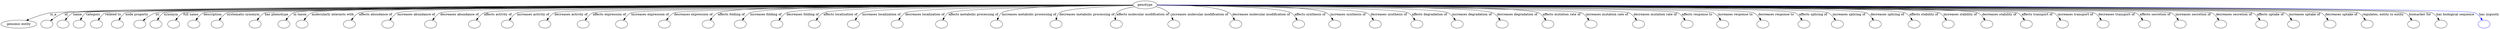 digraph {
	graph [bb="0,0,8994.5,122"];
	node [label="\N"];
	genotype	 [height=0.5,
		label=genotype,
		pos="4173.9,104",
		width=1.1812];
	"genomic entity"	 [height=0.5,
		pos="62.909,18",
		width=1.7475];
	genotype -> "genomic entity"	 [label=is_a,
		lp="215.18,61",
		pos="e,96.105,33.373 4131.2,103.81 3709.4,101.91 305.22,86.068 203.36,68 169.39,61.975 132.72,48.671 105.37,37.299"];
	id	 [color=black,
		height=0.5,
		label="",
		pos="170.91,18",
		width=0.75];
	genotype -> id	 [color=black,
		label=id,
		lp="271.35,61",
		pos="e,189.27,31.207 4131.2,103.89 3712.9,102.77 363.68,93.066 265.02,68 240.89,61.871 216.13,48.373 198.07,36.945",
		style=solid];
	name	 [color=black,
		height=0.5,
		label="",
		pos="242.91,18",
		width=0.75];
	genotype -> name	 [color=black,
		label=name,
		lp="319.07,61",
		pos="e,256.52,33.984 4131.3,103.8 3712.9,101.8 350.96,85.25 303.59,68 288.52,62.512 274.5,51.531 263.75,41.254",
		style=solid];
	category	 [color=black,
		height=0.5,
		label="",
		pos="314.91,18",
		width=0.75];
	genotype -> category	 [color=black,
		label=category,
		lp="380.01,61",
		pos="e,323.74,35.311 4131.2,103.85 3715.4,102.33 400.52,89.524 355.72,68 344.89,62.799 335.98,53.188 329.27,43.772",
		style=solid];
	"related to"	 [color=black,
		height=0.5,
		label="",
		pos="386.91,18",
		width=0.75];
	genotype -> "related to"	 [color=black,
		label="related to",
		lp="451.14,61",
		pos="e,394.69,35.27 4131.4,103.85 3720.2,102.38 467.97,90.019 424.44,68 414.16,62.803 405.96,53.326 399.87,44.009",
		style=solid];
	"node property"	 [color=black,
		height=0.5,
		label="",
		pos="458.91,18",
		width=0.75];
	genotype -> "node property"	 [color=black,
		label="node property",
		lp="536.98,61",
		pos="e,467.12,35.286 4131.2,103.84 3724.1,102.26 540.59,89.216 497.77,68 487.32,62.822 478.85,53.349 472.53,44.029",
		style=solid];
	iri	 [color=black,
		height=0.5,
		label="",
		pos="530.91,18",
		width=0.75];
	genotype -> iri	 [color=black,
		label=iri,
		lp="616.13,61",
		pos="e,547.31,32.352 4131.3,103.9 3734.3,102.89 698.18,94.324 609.47,68 589.64,62.118 570.02,49.633 555.34,38.611",
		style=solid];
	synonym	 [color=black,
		height=0.5,
		label="",
		pos="602.91,18",
		width=0.75];
	genotype -> synonym	 [color=black,
		label=synonym,
		lp="669.58,61",
		pos="e,611.7,35.306 4131.4,103.81 3734,102.05 684.86,87.902 643.57,68 632.77,62.793 623.88,53.181 617.2,43.765",
		style=solid];
	"full name"	 [color=black,
		height=0.5,
		label="",
		pos="674.91,18",
		width=0.75];
	genotype -> "full name"	 [color=black,
		label="full name",
		lp="743.54,61",
		pos="e,684.04,35.317 4131.4,103.8 3738.5,101.94 757.18,87.219 716.65,68 705.7,62.807 696.6,53.197 689.72,43.779",
		style=solid];
	description	 [color=black,
		height=0.5,
		label="",
		pos="746.91,18",
		width=0.75];
	genotype -> description	 [color=black,
		label=description,
		lp="824.01,61",
		pos="e,756.98,34.86 4131.4,103.78 3743.5,101.74 832.73,85.872 792.7,68 780.9,62.729 770.79,52.778 763.1,43.133",
		style=solid];
	"systematic synonym"	 [color=black,
		height=0.5,
		label="",
		pos="831.91,18",
		width=0.75];
	genotype -> "systematic synonym"	 [color=black,
		label="systematic synonym",
		lp="935.88,61",
		pos="e,842.07,34.862 4131.3,103.77 3748.5,101.64 916.97,85.351 877.97,68 866.13,62.73 855.97,52.78 848.23,43.134",
		style=solid];
	"has phenotype"	 [color=black,
		height=0.5,
		label="",
		pos="968.91,18",
		width=0.75];
	genotype -> "has phenotype"	 [color=black,
		label="has phenotype",
		lp="1055.1,61",
		pos="e,978.9,34.855 4131.2,103.99 3759.9,103.82 1088.9,101.43 1014.4,68 1002.7,62.721 992.62,52.769 984.98,43.125",
		style=solid];
	"in taxon"	 [color=black,
		height=0.5,
		label="",
		pos="1069.9,18",
		width=0.75];
	genotype -> "in taxon"	 [color=black,
		label="in taxon",
		lp="1141.7,61",
		pos="e,1080.8,34.878 4131.2,103.95 3766.8,103.5 1190.9,99.161 1118.4,68 1106.1,62.699 1095.3,52.603 1087.1,42.863",
		style=solid];
	"molecularly interacts with"	 [color=black,
		height=0.5,
		label="",
		pos="1141.9,18",
		width=0.75];
	genotype -> "molecularly interacts with"	 [color=black,
		label="molecularly interacts with",
		lp="1259,61",
		pos="e,1151.7,35.331 4131.3,103.97 3771.7,103.65 1255.7,100.24 1185.7,68 1174.4,62.772 1164.8,53.021 1157.5,43.509",
		style=solid];
	"affects abundance of"	 [color=black,
		height=0.5,
		label="",
		pos="1308.9,18",
		width=0.75];
	genotype -> "affects abundance of"	 [color=black,
		label="affects abundance of",
		lp="1413.7,61",
		pos="e,1319.2,34.856 4131.3,103.92 3783.4,103.22 1421.6,97.416 1355.3,68 1343.4,62.724 1333.2,52.772 1325.4,43.127",
		style=solid];
	"increases abundance of"	 [color=black,
		height=0.5,
		label="",
		pos="1447.9,18",
		width=0.75];
	genotype -> "increases abundance of"	 [color=black,
		label="increases abundance of",
		lp="1559.8,61",
		pos="e,1458.1,34.851 4131.3,103.89 3793.1,103 1556.9,96.013 1494.1,68 1482.2,62.717 1472.1,52.764 1464.3,43.121",
		style=solid];
	"decreases abundance of"	 [color=black,
		height=0.5,
		label="",
		pos="1600.9,18",
		width=0.75];
	genotype -> "decreases abundance of"	 [color=black,
		label="decreases abundance of",
		lp="1713,61",
		pos="e,1611,34.845 4131.4,103.86 3804.8,102.74 1705.8,94.482 1646.8,68 1635,62.708 1624.8,52.754 1617.1,43.112",
		style=solid];
	"affects activity of"	 [color=black,
		height=0.5,
		label="",
		pos="1755.9,18",
		width=0.75];
	genotype -> "affects activity of"	 [color=black,
		label="affects activity of",
		lp="1851.8,61",
		pos="e,1766.1,34.844 4131.3,103.82 3816.1,102.41 1857.5,92.676 1802.2,68 1790.3,62.708 1780.1,52.754 1772.3,43.112",
		style=solid];
	"increases activity of"	 [color=black,
		height=0.5,
		label="",
		pos="1876.9,18",
		width=0.75];
	genotype -> "increases activity of"	 [color=black,
		label="increases activity of",
		lp="1979.9,61",
		pos="e,1887.1,34.838 4131,103.78 3824.4,102.16 1975.3,91.448 1923,68 1911.1,62.7 1901,52.745 1893.2,43.104",
		style=solid];
	"decreases activity of"	 [color=black,
		height=0.5,
		label="",
		pos="2011.9,18",
		width=0.75];
	genotype -> "decreases activity of"	 [color=black,
		label="decreases activity of",
		lp="2115,61",
		pos="e,2022,34.831 4131.3,103.74 3836.1,101.89 2106.7,90.098 2057.6,68 2045.9,62.691 2035.8,52.734 2028.1,43.095",
		style=solid];
	"affects expression of"	 [color=black,
		height=0.5,
		label="",
		pos="2148.9,18",
		width=0.75];
	genotype -> "affects expression of"	 [color=black,
		label="affects expression of",
		lp="2252.7,61",
		pos="e,2158.9,34.823 4131.3,103.69 3847.5,101.58 2240,88.712 2194.3,68 2182.6,62.68 2172.6,52.722 2164.9,43.085",
		style=solid];
	"increases expression of"	 [color=black,
		height=0.5,
		label="",
		pos="2287.9,18",
		width=0.75];
	genotype -> "increases expression of"	 [color=black,
		label="increases expression of",
		lp="2398.8,61",
		pos="e,2297.8,34.815 4131.3,103.63 3859.2,101.23 2375.3,87.274 2333.1,68 2321.4,62.669 2311.4,52.71 2303.8,43.074",
		style=solid];
	"decreases expression of"	 [color=black,
		height=0.5,
		label="",
		pos="2440.9,18",
		width=0.75];
	genotype -> "decreases expression of"	 [color=black,
		label="decreases expression of",
		lp="2552,61",
		pos="e,2450.7,34.804 4131.1,103.56 3872.2,100.81 2524.3,85.694 2485.7,68 2474.1,62.655 2464.2,52.694 2456.7,43.061",
		style=solid];
	"affects folding of"	 [color=black,
		height=0.5,
		label="",
		pos="2595.9,18",
		width=0.75];
	genotype -> "affects folding of"	 [color=black,
		label="affects folding of",
		lp="2688,61",
		pos="e,2605.7,35.279 4131.1,103.47 3886.5,100.37 2674.5,84.225 2639.7,68 2628.4,62.707 2618.8,52.946 2611.5,43.444",
		style=solid];
	"increases folding of"	 [color=black,
		height=0.5,
		label="",
		pos="2714.9,18",
		width=0.75];
	genotype -> "increases folding of"	 [color=black,
		label="increases folding of",
		lp="2814.1,61",
		pos="e,2724.7,35.268 4131.4,103.88 3902.2,103.11 2822.1,97.912 2758.5,68 2747.3,62.747 2737.9,53.127 2730.7,43.718",
		style=solid];
	"decreases folding of"	 [color=black,
		height=0.5,
		label="",
		pos="2847.9,18",
		width=0.75];
	genotype -> "decreases folding of"	 [color=black,
		label="decreases folding of",
		lp="2948.3,61",
		pos="e,2857.6,35.253 4131.2,103.77 3914.8,102.46 2948.4,95.113 2891.2,68 2880.1,62.728 2870.7,53.106 2863.5,43.7",
		style=solid];
	"affects localization of"	 [color=black,
		height=0.5,
		label="",
		pos="2983.9,18",
		width=0.75];
	genotype -> "affects localization of"	 [color=black,
		label="affects localization of",
		lp="3086.4,61",
		pos="e,2993.2,35.227 4131.4,103.64 3929.6,101.79 3076.5,92.557 3025.9,68 3015,62.695 3005.8,53.067 2998.9,43.666",
		style=solid];
	"increases localization of"	 [color=black,
		height=0.5,
		label="",
		pos="3127.9,18",
		width=0.75];
	genotype -> "increases localization of"	 [color=black,
		label="increases localization of",
		lp="3236.5,61",
		pos="e,3136.8,35.195 4131.2,103.45 3945.1,100.94 3212.3,89.714 3168.6,68 3157.9,62.656 3149,53.022 3142.3,43.626",
		style=solid];
	"decreases localization of"	 [color=black,
		height=0.5,
		label="",
		pos="3285.9,18",
		width=0.75];
	genotype -> "decreases localization of"	 [color=black,
		label="decreases localization of",
		lp="3393.7,61",
		pos="e,3294.3,35.638 4131.2,103.19 3963.9,99.895 3360.4,86.746 3324.3,68 3314.2,62.723 3305.9,53.414 3299.7,44.247",
		style=solid];
	"affects metabolic processing of"	 [color=black,
		height=0.5,
		label="",
		pos="3446.9,18",
		width=0.75];
	genotype -> "affects metabolic processing of"	 [color=black,
		label="affects metabolic processing of",
		lp="3567.1,61",
		pos="e,3453.4,35.53 4131.4,102.86 3984.9,98.771 3507.9,84.278 3479.6,68 3470.4,62.706 3463.3,53.644 3458.2,44.678",
		style=solid];
	"increases metabolic processing of"	 [color=black,
		height=0.5,
		label="",
		pos="3643.9,18",
		width=0.75];
	genotype -> "increases metabolic processing of"	 [color=black,
		label="increases metabolic processing of",
		lp="3764.2,61",
		pos="e,3648.2,35.833 4131.4,103.34 4016.7,101.23 3707.4,93.237 3669.4,68 3661.3,62.681 3655.7,54.018 3651.8,45.386",
		style=solid];
	"decreases metabolic processing of"	 [color=black,
		height=0.5,
		label="",
		pos="3855.9,18",
		width=0.75];
	genotype -> "decreases metabolic processing of"	 [color=black,
		label="decreases metabolic processing of",
		lp="3967.3,61",
		pos="e,3856.7,36.416 4131.8,101.53 4053.2,96.571 3890.6,84.433 3871,68 3864.6,62.593 3860.8,54.534 3858.7,46.457",
		style=solid];
	"affects molecular modification of"	 [color=black,
		height=0.5,
		label="",
		pos="4069.9,18",
		width=0.75];
	genotype -> "affects molecular modification of"	 [color=black,
		label="affects molecular modification of",
		lp="4164.9,61",
		pos="e,4065.6,35.774 4136.1,95.556 4110.1,88.909 4078.9,78.96 4070.9,68 4066.4,61.719 4064.9,53.729 4064.9,45.989",
		style=solid];
	"increases molecular modification of"	 [color=black,
		height=0.5,
		label="",
		pos="4278.9,18",
		width=0.75];
	genotype -> "increases molecular modification of"	 [color=black,
		label="increases molecular modification of",
		lp="4367,61",
		pos="e,4274.5,36.095 4210.5,94.715 4226.4,89.148 4244.2,80.628 4256.9,68 4263.1,61.819 4267.7,53.583 4271.1,45.583",
		style=solid];
	"decreases molecular modification of"	 [color=black,
		height=0.5,
		label="",
		pos="4501.9,18",
		width=0.75];
	genotype -> "decreases molecular modification of"	 [color=black,
		label="decreases molecular modification of",
		lp="4586.2,61",
		pos="e,4495.6,35.732 4216.6,103.3 4288.5,101.39 4429.7,94.308 4470.9,68 4479.6,62.452 4486.3,53.506 4491.1,44.704",
		style=solid];
	"affects synthesis of"	 [color=black,
		height=0.5,
		label="",
		pos="4727.9,18",
		width=0.75];
	genotype -> "affects synthesis of"	 [color=black,
		label="affects synthesis of",
		lp="4761.4,61",
		pos="e,4720.2,35.499 4216.6,103.1 4333.1,100.36 4650.9,90.86 4691.9,68 4701.6,62.614 4709.3,53.41 4715.1,44.356",
		style=solid];
	"increases synthesis of"	 [color=black,
		height=0.5,
		label="",
		pos="4857.9,18",
		width=0.75];
	genotype -> "increases synthesis of"	 [color=black,
		label="increases synthesis of",
		lp="4897.6,61",
		pos="e,4849.3,35.587 4216.5,103.65 4351.7,102.27 4765.8,95.785 4818.9,68 4829.1,62.663 4837.5,53.342 4843.8,44.183",
		style=solid];
	"decreases synthesis of"	 [color=black,
		height=0.5,
		label="",
		pos="5001.9,18",
		width=0.75];
	genotype -> "decreases synthesis of"	 [color=black,
		label="decreases synthesis of",
		lp="5041.7,61",
		pos="e,4993.3,35.146 4216.4,103.03 4375.6,99.262 4928.5,85.007 4961.9,68 4972.5,62.595 4981.3,52.95 4987.8,43.564",
		style=solid];
	"affects degradation of"	 [color=black,
		height=0.5,
		label="",
		pos="5148.9,18",
		width=0.75];
	genotype -> "affects degradation of"	 [color=black,
		label="affects degradation of",
		lp="5186.8,61",
		pos="e,5140,35.186 4216.5,103.33 4394.1,100.41 5067.6,88.053 5107.9,68 5118.7,62.645 5127.6,53.008 5134.4,43.615",
		style=solid];
	"increases degradation of"	 [color=black,
		height=0.5,
		label="",
		pos="5293.9,18",
		width=0.75];
	genotype -> "increases degradation of"	 [color=black,
		label="increases degradation of",
		lp="5338.9,61",
		pos="e,5284.6,35.218 4216.7,103.54 4411.2,101.34 5204.7,90.988 5251.9,68 5262.8,62.684 5272,53.054 5278.9,43.655",
		style=solid];
	"decreases degradation of"	 [color=black,
		height=0.5,
		label="",
		pos="5452.9,18",
		width=0.75];
	genotype -> "decreases degradation of"	 [color=black,
		label="decreases degradation of",
		lp="5499.1,61",
		pos="e,5443.7,35.237 4216.5,103.74 4427.9,102.3 5356.1,94.521 5410.9,68 5421.8,62.708 5431,53.082 5437.9,43.679",
		style=solid];
	"affects mutation rate of"	 [color=black,
		height=0.5,
		label="",
		pos="5613.9,18",
		width=0.75];
	genotype -> "affects mutation rate of"	 [color=black,
		label="affects mutation rate of",
		lp="5655.9,61",
		pos="e,5604.7,35.252 4216.7,103.88 4444.7,103.15 5509.4,98.097 5571.9,68 5582.9,62.726 5592,53.103 5598.9,43.697",
		style=solid];
	"increases mutation rate of"	 [color=black,
		height=0.5,
		label="",
		pos="5766.9,18",
		width=0.75];
	genotype -> "increases mutation rate of"	 [color=black,
		label="increases mutation rate of",
		lp="5816,61",
		pos="e,5757.7,35.263 4216.8,103.49 4463.2,100.5 5690,84.778 5724.9,68 5735.9,62.74 5745,53.119 5751.9,43.711",
		style=solid];
	"decreases mutation rate of"	 [color=black,
		height=0.5,
		label="",
		pos="5933.9,18",
		width=0.75];
	genotype -> "decreases mutation rate of"	 [color=black,
		label="decreases mutation rate of",
		lp="5984.2,61",
		pos="e,5924.7,35.273 4216.6,103.59 4478.1,101.02 5853,86.651 5891.9,68 5902.9,62.752 5912,53.134 5918.9,43.724",
		style=solid];
	"affects response to"	 [color=black,
		height=0.5,
		label="",
		pos="6103.9,18",
		width=0.75];
	genotype -> "affects response to"	 [color=black,
		label="affects response to",
		lp="6132.9,61",
		pos="e,6094.7,35.281 4216.7,103.67 4493.5,101.49 6018.9,88.554 6061.9,68 6072.9,62.763 6082,53.146 6088.9,43.734",
		style=solid];
	"increases response to"	 [color=black,
		height=0.5,
		label="",
		pos="6230.9,18",
		width=0.75];
	genotype -> "increases response to"	 [color=black,
		label="increases response to",
		lp="6267,61",
		pos="e,6221.7,35.286 4216.8,103.72 4504.4,101.81 6142.8,89.98 6188.9,68 6199.9,62.769 6209,53.153 6216,43.741",
		style=solid];
	"decreases response to"	 [color=black,
		height=0.5,
		label="",
		pos="6371.9,18",
		width=0.75];
	genotype -> "decreases response to"	 [color=black,
		label="decreases response to",
		lp="6409.2,61",
		pos="e,6362.7,35.292 4216.9,103.77 4516.3,102.15 6280.4,91.564 6329.9,68 6340.9,62.776 6350,53.161 6357,43.748",
		style=solid];
	"affects splicing of"	 [color=black,
		height=0.5,
		label="",
		pos="6515.9,18",
		width=0.75];
	genotype -> "affects splicing of"	 [color=black,
		label="affects splicing of",
		lp="6542.9,61",
		pos="e,6506.7,35.296 4216.7,103.82 4527.1,102.47 6420.9,93.19 6473.9,68 6484.9,62.781 6494,53.167 6501,43.753",
		style=solid];
	"increases splicing of"	 [color=black,
		height=0.5,
		label="",
		pos="6638.9,18",
		width=0.75];
	genotype -> "increases splicing of"	 [color=black,
		label="increases splicing of",
		lp="6673.1,61",
		pos="e,6629.7,35.3 4216.4,103.86 4535.3,102.73 6540.9,94.585 6596.9,68 6607.9,62.786 6617,53.172 6624,43.758",
		style=solid];
	"decreases splicing of"	 [color=black,
		height=0.5,
		label="",
		pos="6775.9,18",
		width=0.75];
	genotype -> "decreases splicing of"	 [color=black,
		label="decreases splicing of",
		lp="6811.2,61",
		pos="e,6766.7,35.303 4216.5,103.89 4545.6,103 6674.6,96.131 6733.9,68 6744.9,62.79 6754,53.178 6761,43.762",
		style=solid];
	"affects stability of"	 [color=black,
		height=0.5,
		label="",
		pos="6915.9,18",
		width=0.75];
	genotype -> "affects stability of"	 [color=black,
		label="affects stability of",
		lp="6943.3,61",
		pos="e,6906.7,35.306 4216.6,103.92 4556.5,103.26 6811.2,97.71 6873.9,68 6884.9,62.794 6894,53.182 6901,43.766",
		style=solid];
	"increases stability of"	 [color=black,
		height=0.5,
		label="",
		pos="7039.9,18",
		width=0.75];
	genotype -> "increases stability of"	 [color=black,
		label="increases stability of",
		lp="7074.4,61",
		pos="e,7030.7,35.309 4216.6,103.95 4565.3,103.47 6932.2,99.112 6997.9,68 7008.9,62.797 7018,53.186 7025,43.77",
		style=solid];
	"decreases stability of"	 [color=black,
		height=0.5,
		label="",
		pos="7177.9,18",
		width=0.75];
	genotype -> "decreases stability of"	 [color=black,
		label="decreases stability of",
		lp="7213.6,61",
		pos="e,7168.7,35.312 4216.4,103.98 4573.9,103.71 7066.9,100.68 7135.9,68 7146.9,62.801 7156,53.19 7163,43.773",
		style=solid];
	"affects transport of"	 [color=black,
		height=0.5,
		label="",
		pos="7317.9,18",
		width=0.75];
	genotype -> "affects transport of"	 [color=black,
		label="affects transport of",
		lp="7347.7,61",
		pos="e,7308.7,35.314 4216.6,103.75 4586.9,101.54 7239.7,85.139 7275.9,68 7286.9,62.804 7296,53.193 7303,43.776",
		style=solid];
	"increases transport of"	 [color=black,
		height=0.5,
		label="",
		pos="7445.9,18",
		width=0.75];
	genotype -> "increases transport of"	 [color=black,
		label="increases transport of",
		lp="7482.8,61",
		pos="e,7436.7,35.316 4216.6,103.77 4595.3,101.69 7366.1,85.865 7403.9,68 7414.9,62.806 7424,53.196 7431,43.779",
		style=solid];
	"decreases transport of"	 [color=black,
		height=0.5,
		label="",
		pos="7588.9,18",
		width=0.75];
	genotype -> "decreases transport of"	 [color=black,
		label="decreases transport of",
		lp="7626.9,61",
		pos="e,7579.7,35.318 4216.6,103.79 4604.8,101.84 7507.4,86.676 7546.9,68 7557.9,62.809 7567,53.199 7574,43.781",
		style=solid];
	"affects secretion of"	 [color=black,
		height=0.5,
		label="",
		pos="7733.9,18",
		width=0.75];
	genotype -> "affects secretion of"	 [color=black,
		label="affects secretion of",
		lp="7764,61",
		pos="e,7724.7,35.32 4216.6,103.81 4613.8,101.99 7650.6,87.5 7691.9,68 7702.9,62.811 7712,53.202 7719,43.784",
		style=solid];
	"increases secretion of"	 [color=black,
		height=0.5,
		label="",
		pos="7862.9,18",
		width=0.75];
	genotype -> "increases secretion of"	 [color=black,
		label="increases secretion of",
		lp="7900.2,61",
		pos="e,7853.7,35.322 4216.6,103.82 4621.7,102.12 7778,88.234 7820.9,68 7831.9,62.813 7841,53.204 7848,43.786",
		style=solid];
	"decreases secretion of"	 [color=black,
		height=0.5,
		label="",
		pos="8005.9,18",
		width=0.75];
	genotype -> "decreases secretion of"	 [color=black,
		label="decreases secretion of",
		lp="8044.3,61",
		pos="e,7996.7,35.323 4216.6,103.84 4630.7,102.26 7919.3,89.046 7963.9,68 7974.9,62.815 7984,53.207 7991,43.788",
		style=solid];
	"affects uptake of"	 [color=black,
		height=0.5,
		label="",
		pos="8151.9,18",
		width=0.75];
	genotype -> "affects uptake of"	 [color=black,
		label="affects uptake of",
		lp="8175.4,61",
		pos="e,8142.7,35.325 4216.6,103.86 4639.4,102.39 8063.5,89.877 8109.9,68 8120.9,62.817 8130,53.209 8137,43.79",
		style=solid];
	"increases uptake of"	 [color=black,
		height=0.5,
		label="",
		pos="8267.9,18",
		width=0.75];
	genotype -> "increases uptake of"	 [color=black,
		label="increases uptake of",
		lp="8298.6,61",
		pos="e,8258.7,35.326 4216.5,103.87 4645.8,102.5 8178.1,90.539 8225.9,68 8236.9,62.819 8246.1,53.211 8253,43.791",
		style=solid];
	"decreases uptake of"	 [color=black,
		height=0.5,
		label="",
		pos="8397.9,18",
		width=0.75];
	genotype -> "decreases uptake of"	 [color=black,
		label="decreases uptake of",
		lp="8429.7,61",
		pos="e,8388.7,35.327 4216.5,103.88 4653.3,102.61 8306.5,91.279 8355.9,68 8366.9,62.82 8376.1,53.212 8383,43.793",
		style=solid];
	"regulates, entity to entity"	 [color=black,
		height=0.5,
		label="",
		pos="8530.9,18",
		width=0.75];
	genotype -> "regulates, entity to entity"	 [color=black,
		label="regulates, entity to entity",
		lp="8577.5,61",
		pos="e,8521.7,35.328 4216.4,103.89 4660.7,102.72 8437.9,92.038 8488.9,68 8499.9,62.822 8509.1,53.214 8516,43.794",
		style=solid];
	"biomarker for"	 [color=black,
		height=0.5,
		label="",
		pos="8692.9,18",
		width=0.75];
	genotype -> "biomarker for"	 [color=black,
		label="biomarker for",
		lp="8708.6,61",
		pos="e,8683.7,35.33 4216.6,103.9 4670.9,102.84 8597.9,92.958 8650.9,68 8661.9,62.823 8671.1,53.216 8678,43.796",
		style=solid];
	"has biological sequence"	 [color=black,
		height=0.5,
		label="",
		pos="8792.9,18",
		width=0.75];
	genotype -> "has biological sequence"	 [color=black,
		label="has biological sequence",
		lp="8836.4,61",
		pos="e,8783.7,35.331 4216.5,103.91 4675.7,102.92 8696.7,93.531 8750.9,68 8761.9,62.824 8771.1,53.217 8778,43.797",
		style=solid];
	"has zygosity"	 [color=blue,
		height=0.5,
		label="",
		pos="8948.9,18",
		width=0.75];
	genotype -> "has zygosity"	 [color=blue,
		label="has zygosity",
		lp="8959.7,61",
		pos="e,8939.7,35.332 4216.5,103.92 4684.2,103.04 8850.8,94.421 8906.9,68 8917.9,62.826 8927.1,53.219 8934,43.798",
		style=solid];
}
